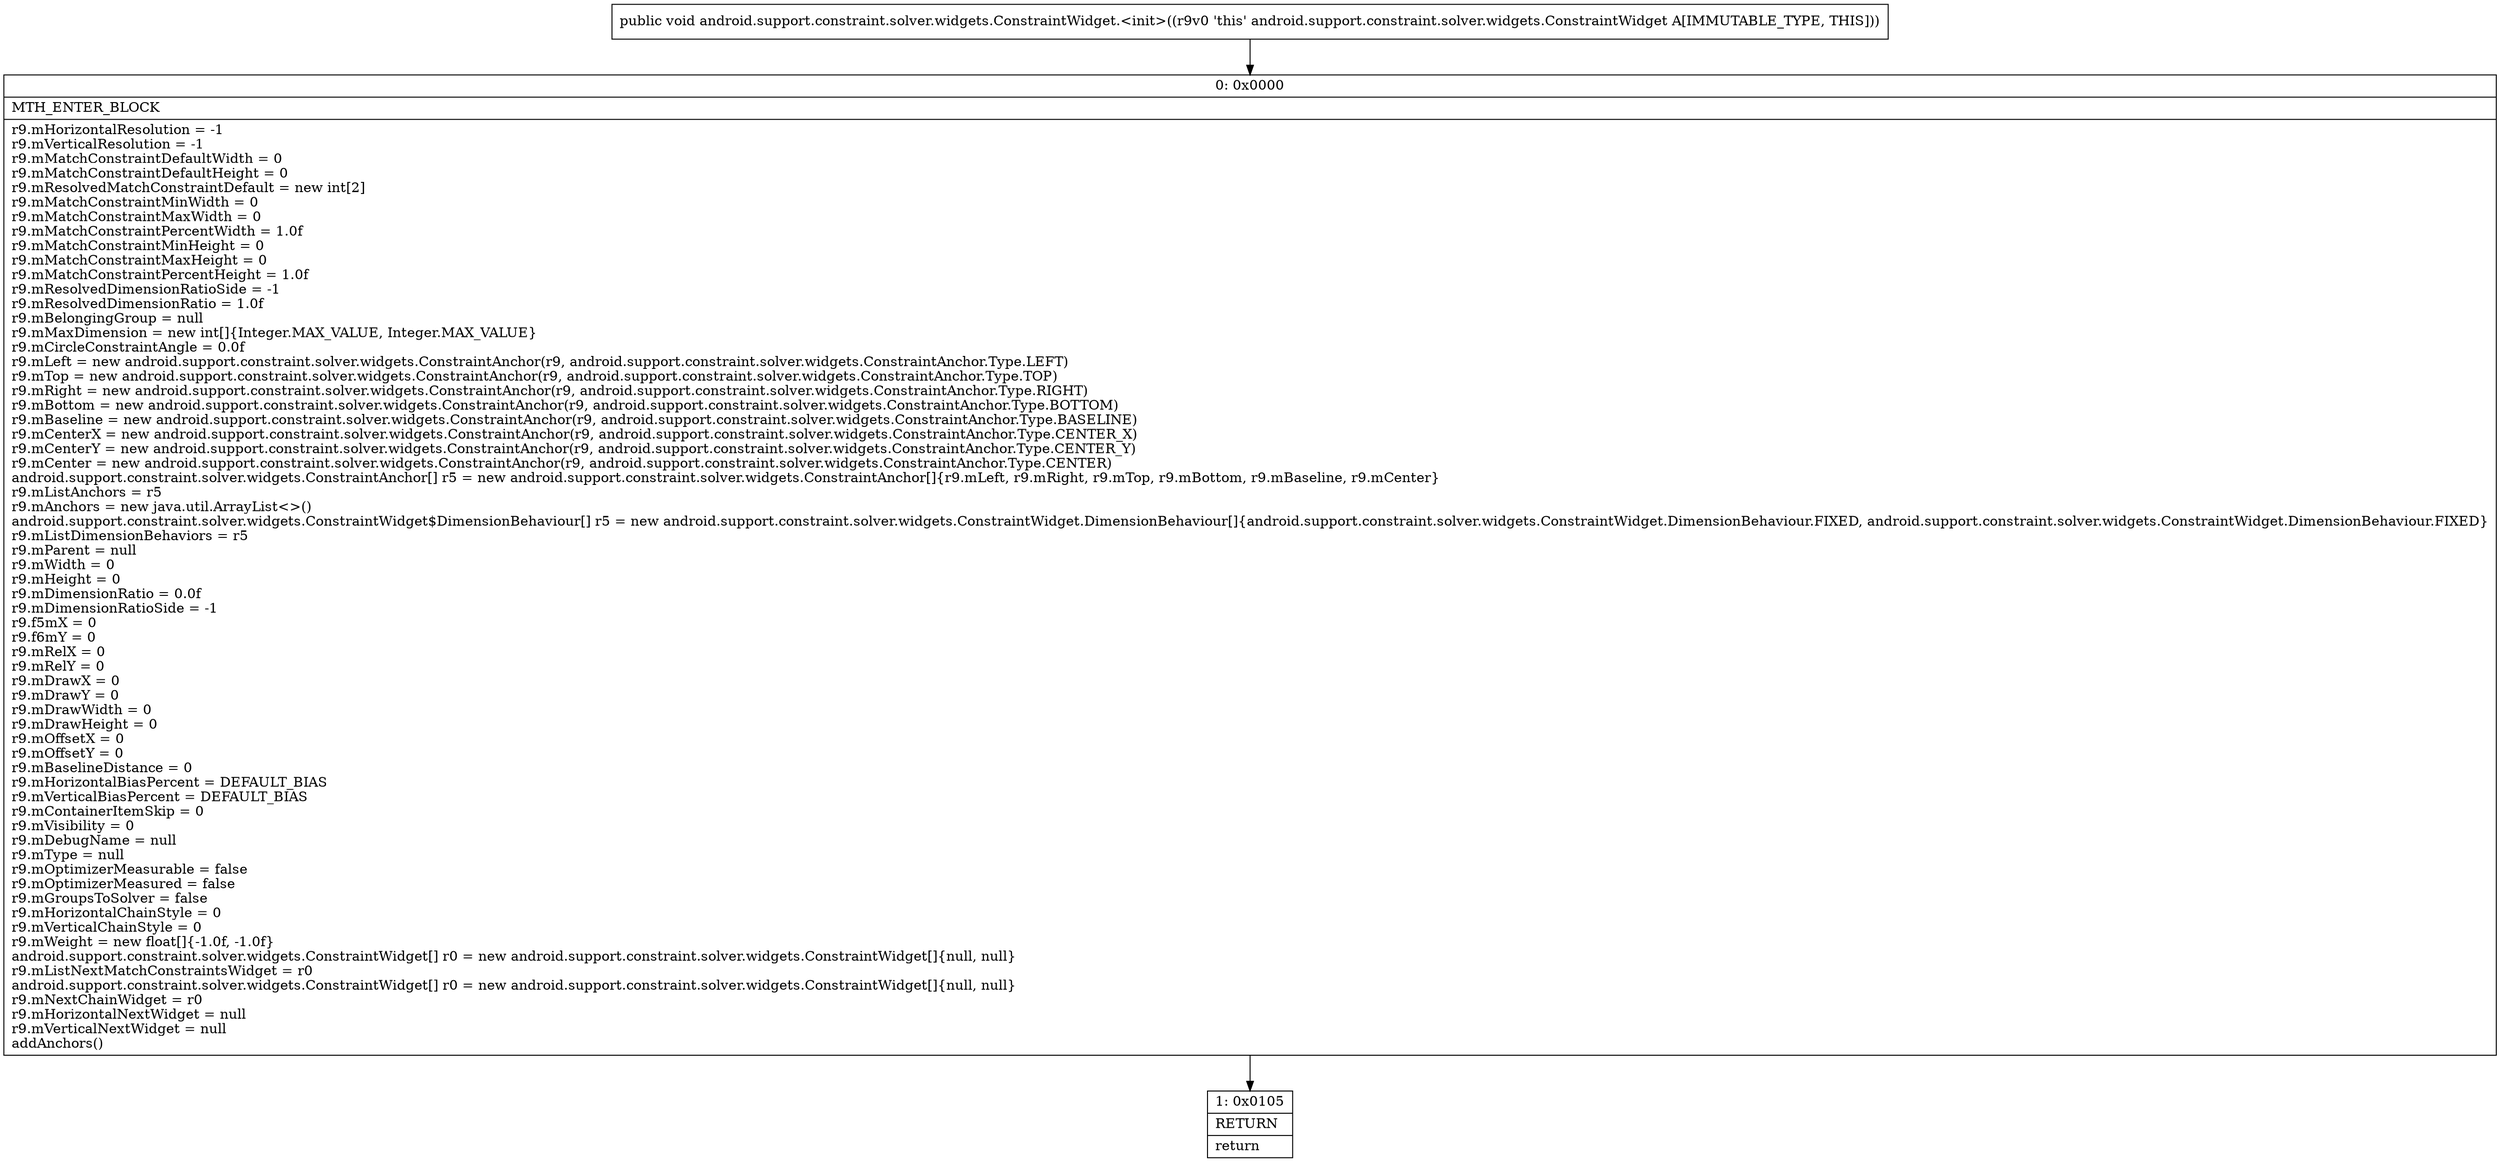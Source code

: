 digraph "CFG forandroid.support.constraint.solver.widgets.ConstraintWidget.\<init\>()V" {
Node_0 [shape=record,label="{0\:\ 0x0000|MTH_ENTER_BLOCK\l|r9.mHorizontalResolution = \-1\lr9.mVerticalResolution = \-1\lr9.mMatchConstraintDefaultWidth = 0\lr9.mMatchConstraintDefaultHeight = 0\lr9.mResolvedMatchConstraintDefault = new int[2]\lr9.mMatchConstraintMinWidth = 0\lr9.mMatchConstraintMaxWidth = 0\lr9.mMatchConstraintPercentWidth = 1.0f\lr9.mMatchConstraintMinHeight = 0\lr9.mMatchConstraintMaxHeight = 0\lr9.mMatchConstraintPercentHeight = 1.0f\lr9.mResolvedDimensionRatioSide = \-1\lr9.mResolvedDimensionRatio = 1.0f\lr9.mBelongingGroup = null\lr9.mMaxDimension = new int[]\{Integer.MAX_VALUE, Integer.MAX_VALUE\}\lr9.mCircleConstraintAngle = 0.0f\lr9.mLeft = new android.support.constraint.solver.widgets.ConstraintAnchor(r9, android.support.constraint.solver.widgets.ConstraintAnchor.Type.LEFT)\lr9.mTop = new android.support.constraint.solver.widgets.ConstraintAnchor(r9, android.support.constraint.solver.widgets.ConstraintAnchor.Type.TOP)\lr9.mRight = new android.support.constraint.solver.widgets.ConstraintAnchor(r9, android.support.constraint.solver.widgets.ConstraintAnchor.Type.RIGHT)\lr9.mBottom = new android.support.constraint.solver.widgets.ConstraintAnchor(r9, android.support.constraint.solver.widgets.ConstraintAnchor.Type.BOTTOM)\lr9.mBaseline = new android.support.constraint.solver.widgets.ConstraintAnchor(r9, android.support.constraint.solver.widgets.ConstraintAnchor.Type.BASELINE)\lr9.mCenterX = new android.support.constraint.solver.widgets.ConstraintAnchor(r9, android.support.constraint.solver.widgets.ConstraintAnchor.Type.CENTER_X)\lr9.mCenterY = new android.support.constraint.solver.widgets.ConstraintAnchor(r9, android.support.constraint.solver.widgets.ConstraintAnchor.Type.CENTER_Y)\lr9.mCenter = new android.support.constraint.solver.widgets.ConstraintAnchor(r9, android.support.constraint.solver.widgets.ConstraintAnchor.Type.CENTER)\landroid.support.constraint.solver.widgets.ConstraintAnchor[] r5 = new android.support.constraint.solver.widgets.ConstraintAnchor[]\{r9.mLeft, r9.mRight, r9.mTop, r9.mBottom, r9.mBaseline, r9.mCenter\}\lr9.mListAnchors = r5\lr9.mAnchors = new java.util.ArrayList\<\>()\landroid.support.constraint.solver.widgets.ConstraintWidget$DimensionBehaviour[] r5 = new android.support.constraint.solver.widgets.ConstraintWidget.DimensionBehaviour[]\{android.support.constraint.solver.widgets.ConstraintWidget.DimensionBehaviour.FIXED, android.support.constraint.solver.widgets.ConstraintWidget.DimensionBehaviour.FIXED\}\lr9.mListDimensionBehaviors = r5\lr9.mParent = null\lr9.mWidth = 0\lr9.mHeight = 0\lr9.mDimensionRatio = 0.0f\lr9.mDimensionRatioSide = \-1\lr9.f5mX = 0\lr9.f6mY = 0\lr9.mRelX = 0\lr9.mRelY = 0\lr9.mDrawX = 0\lr9.mDrawY = 0\lr9.mDrawWidth = 0\lr9.mDrawHeight = 0\lr9.mOffsetX = 0\lr9.mOffsetY = 0\lr9.mBaselineDistance = 0\lr9.mHorizontalBiasPercent = DEFAULT_BIAS\lr9.mVerticalBiasPercent = DEFAULT_BIAS\lr9.mContainerItemSkip = 0\lr9.mVisibility = 0\lr9.mDebugName = null\lr9.mType = null\lr9.mOptimizerMeasurable = false\lr9.mOptimizerMeasured = false\lr9.mGroupsToSolver = false\lr9.mHorizontalChainStyle = 0\lr9.mVerticalChainStyle = 0\lr9.mWeight = new float[]\{\-1.0f, \-1.0f\}\landroid.support.constraint.solver.widgets.ConstraintWidget[] r0 = new android.support.constraint.solver.widgets.ConstraintWidget[]\{null, null\}\lr9.mListNextMatchConstraintsWidget = r0\landroid.support.constraint.solver.widgets.ConstraintWidget[] r0 = new android.support.constraint.solver.widgets.ConstraintWidget[]\{null, null\}\lr9.mNextChainWidget = r0\lr9.mHorizontalNextWidget = null\lr9.mVerticalNextWidget = null\laddAnchors()\l}"];
Node_1 [shape=record,label="{1\:\ 0x0105|RETURN\l|return\l}"];
MethodNode[shape=record,label="{public void android.support.constraint.solver.widgets.ConstraintWidget.\<init\>((r9v0 'this' android.support.constraint.solver.widgets.ConstraintWidget A[IMMUTABLE_TYPE, THIS])) }"];
MethodNode -> Node_0;
Node_0 -> Node_1;
}

